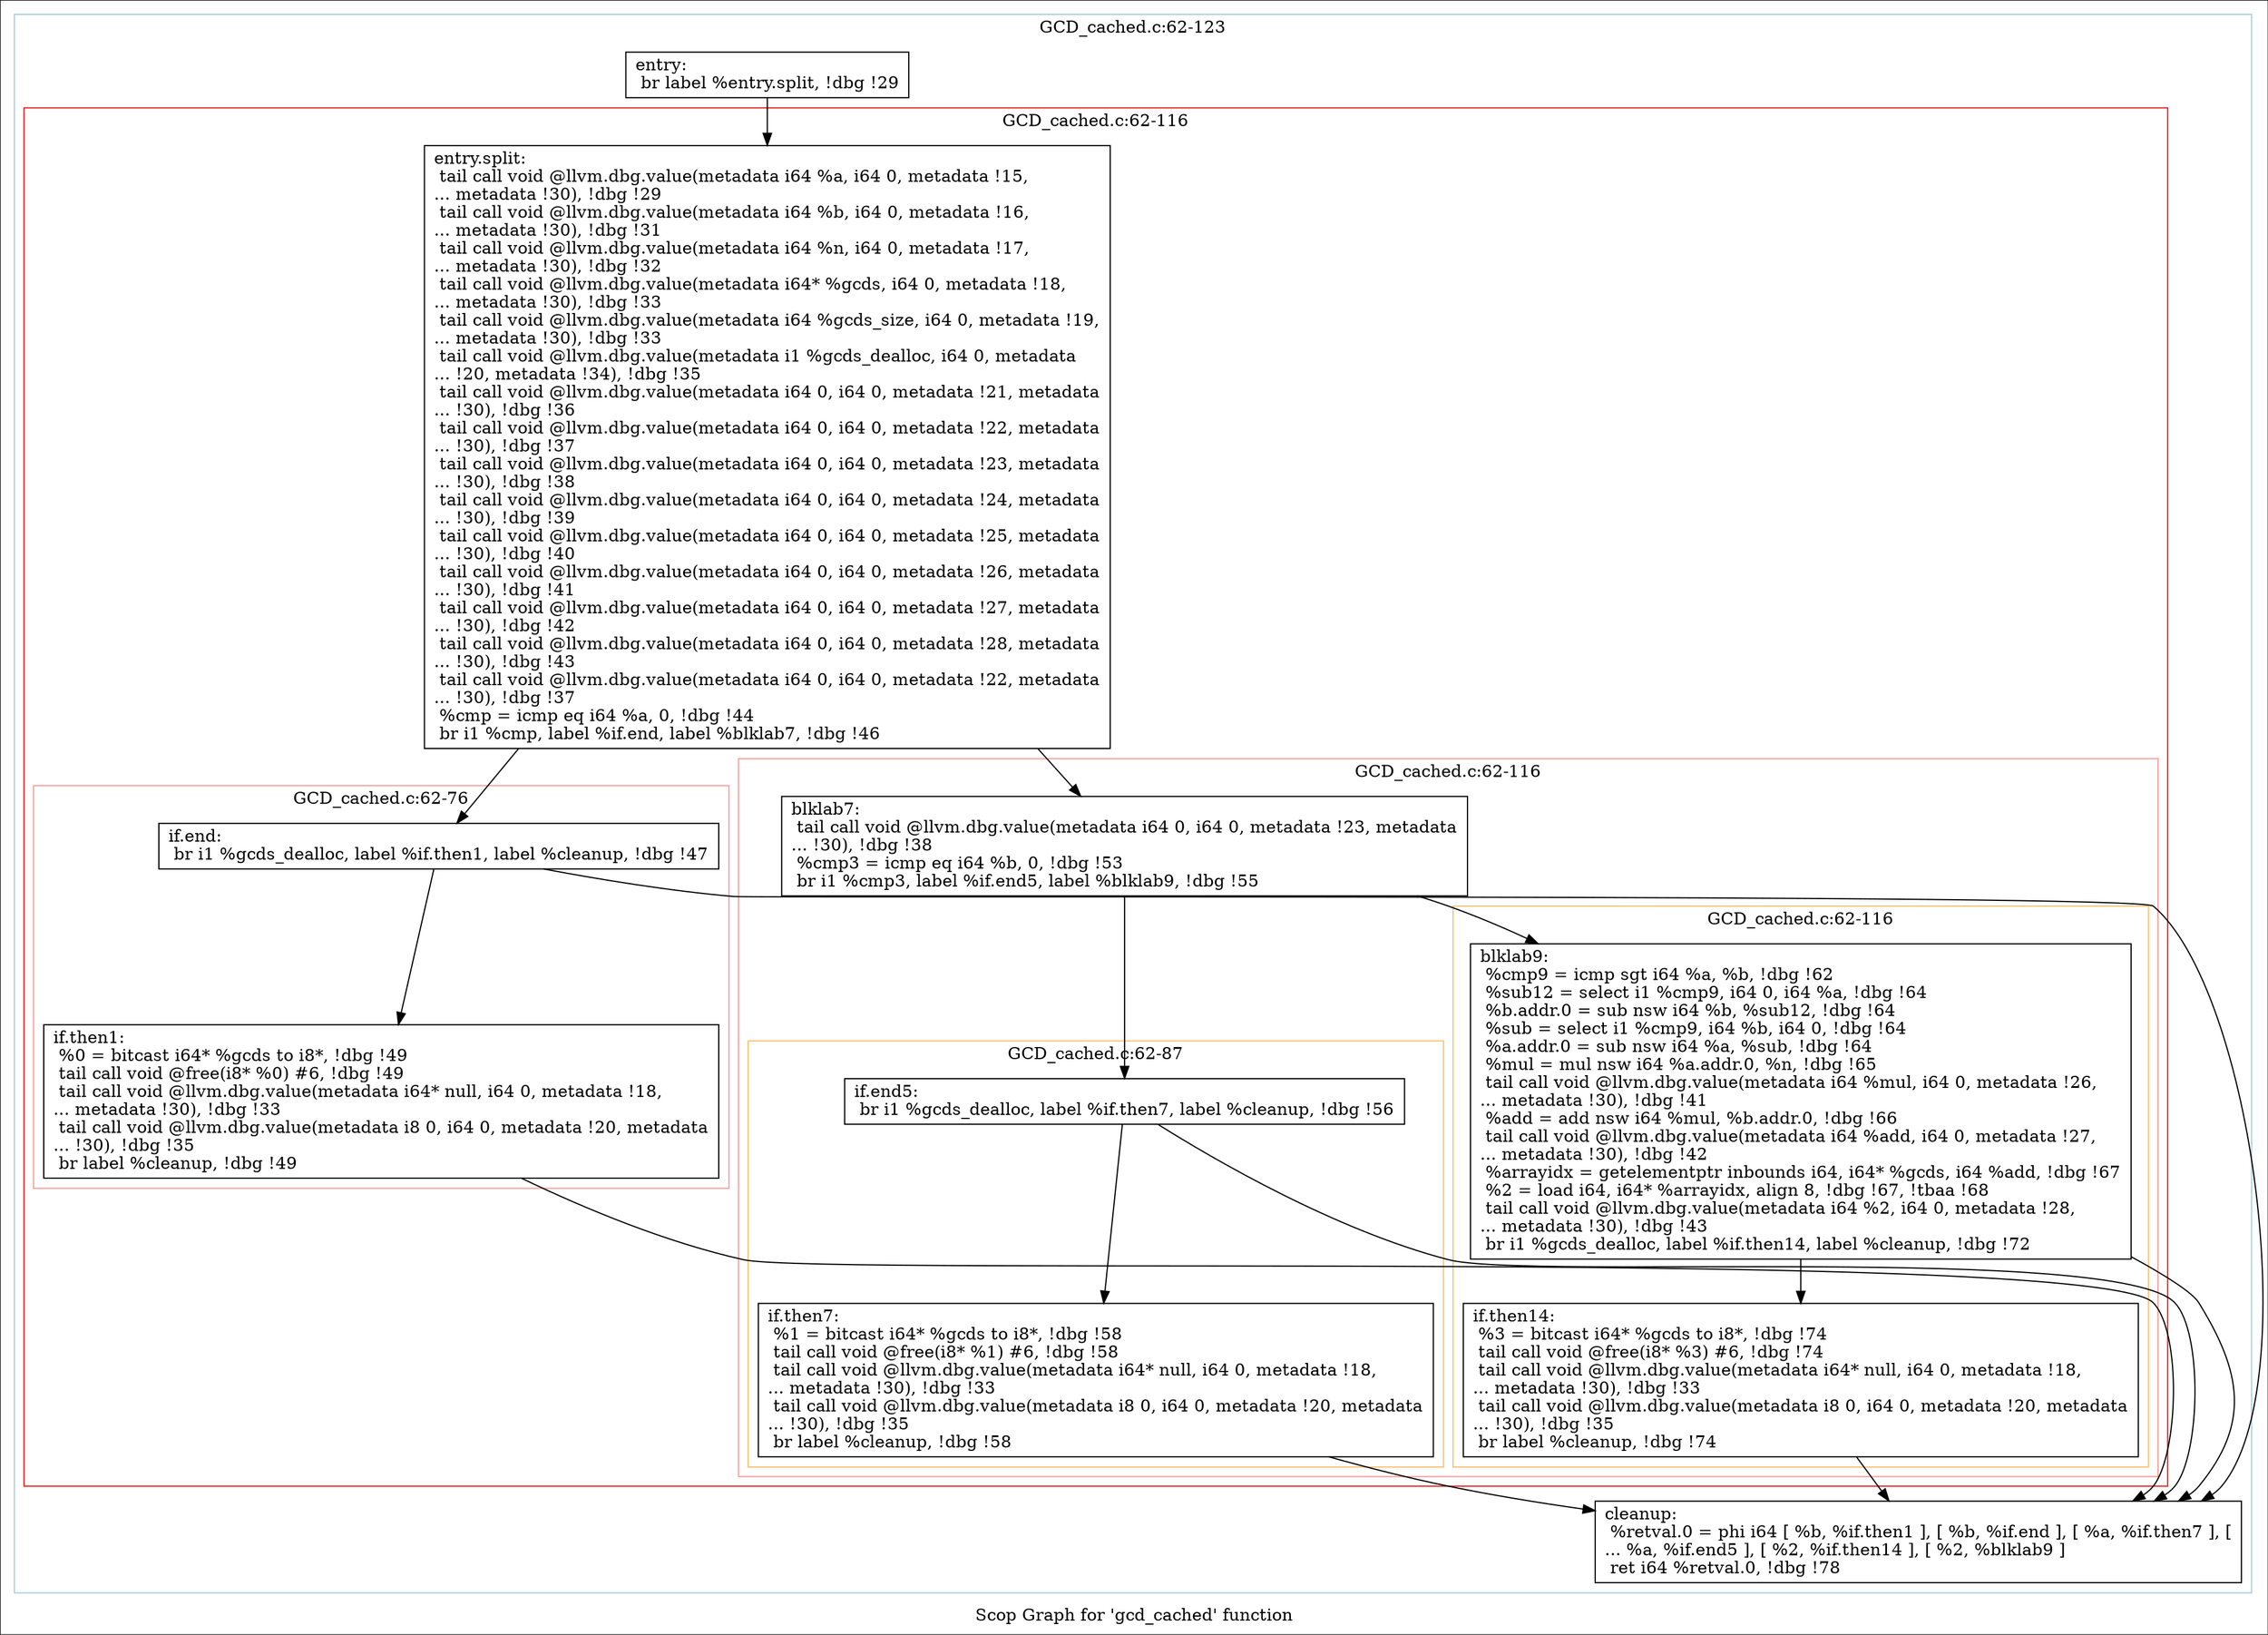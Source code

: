digraph "Scop Graph for 'gcd_cached' function" {
	label="Scop Graph for 'gcd_cached' function";

	Node0xbac9780 [shape=record,label="{entry:\l  br label %entry.split, !dbg !29\l}"];
	Node0xbac9780 -> Node0xbb03360;
	Node0xbb03360 [shape=record,label="{entry.split:                                      \l  tail call void @llvm.dbg.value(metadata i64 %a, i64 0, metadata !15,\l... metadata !30), !dbg !29\l  tail call void @llvm.dbg.value(metadata i64 %b, i64 0, metadata !16,\l... metadata !30), !dbg !31\l  tail call void @llvm.dbg.value(metadata i64 %n, i64 0, metadata !17,\l... metadata !30), !dbg !32\l  tail call void @llvm.dbg.value(metadata i64* %gcds, i64 0, metadata !18,\l... metadata !30), !dbg !33\l  tail call void @llvm.dbg.value(metadata i64 %gcds_size, i64 0, metadata !19,\l... metadata !30), !dbg !33\l  tail call void @llvm.dbg.value(metadata i1 %gcds_dealloc, i64 0, metadata\l... !20, metadata !34), !dbg !35\l  tail call void @llvm.dbg.value(metadata i64 0, i64 0, metadata !21, metadata\l... !30), !dbg !36\l  tail call void @llvm.dbg.value(metadata i64 0, i64 0, metadata !22, metadata\l... !30), !dbg !37\l  tail call void @llvm.dbg.value(metadata i64 0, i64 0, metadata !23, metadata\l... !30), !dbg !38\l  tail call void @llvm.dbg.value(metadata i64 0, i64 0, metadata !24, metadata\l... !30), !dbg !39\l  tail call void @llvm.dbg.value(metadata i64 0, i64 0, metadata !25, metadata\l... !30), !dbg !40\l  tail call void @llvm.dbg.value(metadata i64 0, i64 0, metadata !26, metadata\l... !30), !dbg !41\l  tail call void @llvm.dbg.value(metadata i64 0, i64 0, metadata !27, metadata\l... !30), !dbg !42\l  tail call void @llvm.dbg.value(metadata i64 0, i64 0, metadata !28, metadata\l... !30), !dbg !43\l  tail call void @llvm.dbg.value(metadata i64 0, i64 0, metadata !22, metadata\l... !30), !dbg !37\l  %cmp = icmp eq i64 %a, 0, !dbg !44\l  br i1 %cmp, label %if.end, label %blklab7, !dbg !46\l}"];
	Node0xbb03360 -> Node0xbab65d0;
	Node0xbb03360 -> Node0xbac65e0;
	Node0xbab65d0 [shape=record,label="{if.end:                                           \l  br i1 %gcds_dealloc, label %if.then1, label %cleanup, !dbg !47\l}"];
	Node0xbab65d0 -> Node0xbb00000;
	Node0xbab65d0 -> Node0xbab4760;
	Node0xbb00000 [shape=record,label="{if.then1:                                         \l  %0 = bitcast i64* %gcds to i8*, !dbg !49\l  tail call void @free(i8* %0) #6, !dbg !49\l  tail call void @llvm.dbg.value(metadata i64* null, i64 0, metadata !18,\l... metadata !30), !dbg !33\l  tail call void @llvm.dbg.value(metadata i8 0, i64 0, metadata !20, metadata\l... !30), !dbg !35\l  br label %cleanup, !dbg !49\l}"];
	Node0xbb00000 -> Node0xbab4760;
	Node0xbab4760 [shape=record,label="{cleanup:                                          \l  %retval.0 = phi i64 [ %b, %if.then1 ], [ %b, %if.end ], [ %a, %if.then7 ], [\l... %a, %if.end5 ], [ %2, %if.then14 ], [ %2, %blklab9 ]\l  ret i64 %retval.0, !dbg !78\l}"];
	Node0xbac65e0 [shape=record,label="{blklab7:                                          \l  tail call void @llvm.dbg.value(metadata i64 0, i64 0, metadata !23, metadata\l... !30), !dbg !38\l  %cmp3 = icmp eq i64 %b, 0, !dbg !53\l  br i1 %cmp3, label %if.end5, label %blklab9, !dbg !55\l}"];
	Node0xbac65e0 -> Node0xbabaf80;
	Node0xbac65e0 -> Node0xbabad70;
	Node0xbabaf80 [shape=record,label="{if.end5:                                          \l  br i1 %gcds_dealloc, label %if.then7, label %cleanup, !dbg !56\l}"];
	Node0xbabaf80 -> Node0xbb07850;
	Node0xbabaf80 -> Node0xbab4760;
	Node0xbb07850 [shape=record,label="{if.then7:                                         \l  %1 = bitcast i64* %gcds to i8*, !dbg !58\l  tail call void @free(i8* %1) #6, !dbg !58\l  tail call void @llvm.dbg.value(metadata i64* null, i64 0, metadata !18,\l... metadata !30), !dbg !33\l  tail call void @llvm.dbg.value(metadata i8 0, i64 0, metadata !20, metadata\l... !30), !dbg !35\l  br label %cleanup, !dbg !58\l}"];
	Node0xbb07850 -> Node0xbab4760;
	Node0xbabad70 [shape=record,label="{blklab9:                                          \l  %cmp9 = icmp sgt i64 %a, %b, !dbg !62\l  %sub12 = select i1 %cmp9, i64 0, i64 %a, !dbg !64\l  %b.addr.0 = sub nsw i64 %b, %sub12, !dbg !64\l  %sub = select i1 %cmp9, i64 %b, i64 0, !dbg !64\l  %a.addr.0 = sub nsw i64 %a, %sub, !dbg !64\l  %mul = mul nsw i64 %a.addr.0, %n, !dbg !65\l  tail call void @llvm.dbg.value(metadata i64 %mul, i64 0, metadata !26,\l... metadata !30), !dbg !41\l  %add = add nsw i64 %mul, %b.addr.0, !dbg !66\l  tail call void @llvm.dbg.value(metadata i64 %add, i64 0, metadata !27,\l... metadata !30), !dbg !42\l  %arrayidx = getelementptr inbounds i64, i64* %gcds, i64 %add, !dbg !67\l  %2 = load i64, i64* %arrayidx, align 8, !dbg !67, !tbaa !68\l  tail call void @llvm.dbg.value(metadata i64 %2, i64 0, metadata !28,\l... metadata !30), !dbg !43\l  br i1 %gcds_dealloc, label %if.then14, label %cleanup, !dbg !72\l}"];
	Node0xbabad70 -> Node0xbab15a0;
	Node0xbabad70 -> Node0xbab4760;
	Node0xbab15a0 [shape=record,label="{if.then14:                                        \l  %3 = bitcast i64* %gcds to i8*, !dbg !74\l  tail call void @free(i8* %3) #6, !dbg !74\l  tail call void @llvm.dbg.value(metadata i64* null, i64 0, metadata !18,\l... metadata !30), !dbg !33\l  tail call void @llvm.dbg.value(metadata i8 0, i64 0, metadata !20, metadata\l... !30), !dbg !35\l  br label %cleanup, !dbg !74\l}"];
	Node0xbab15a0 -> Node0xbab4760;
	colorscheme = "paired12"
        subgraph cluster_0xbac3cc0 {
          label = "GCD_cached.c:62-123
";
          style = solid;
          color = 1
          subgraph cluster_0xbb06870 {
            label = "GCD_cached.c:62-116
";
            style = solid;
            color = 6
            subgraph cluster_0xbac3810 {
              label = "GCD_cached.c:62-76
";
              style = solid;
              color = 5
              Node0xbab65d0;
              Node0xbb00000;
            }
            subgraph cluster_0xbad8f90 {
              label = "GCD_cached.c:62-116
";
              style = solid;
              color = 5
              subgraph cluster_0xbac33b0 {
                label = "GCD_cached.c:62-87
";
                style = solid;
                color = 7
                Node0xbabaf80;
                Node0xbb07850;
              }
              subgraph cluster_0xbada0b0 {
                label = "GCD_cached.c:62-116
";
                style = solid;
                color = 7
                Node0xbabad70;
                Node0xbab15a0;
              }
              Node0xbac65e0;
            }
            Node0xbb03360;
          }
          Node0xbac9780;
          Node0xbab4760;
        }
}
